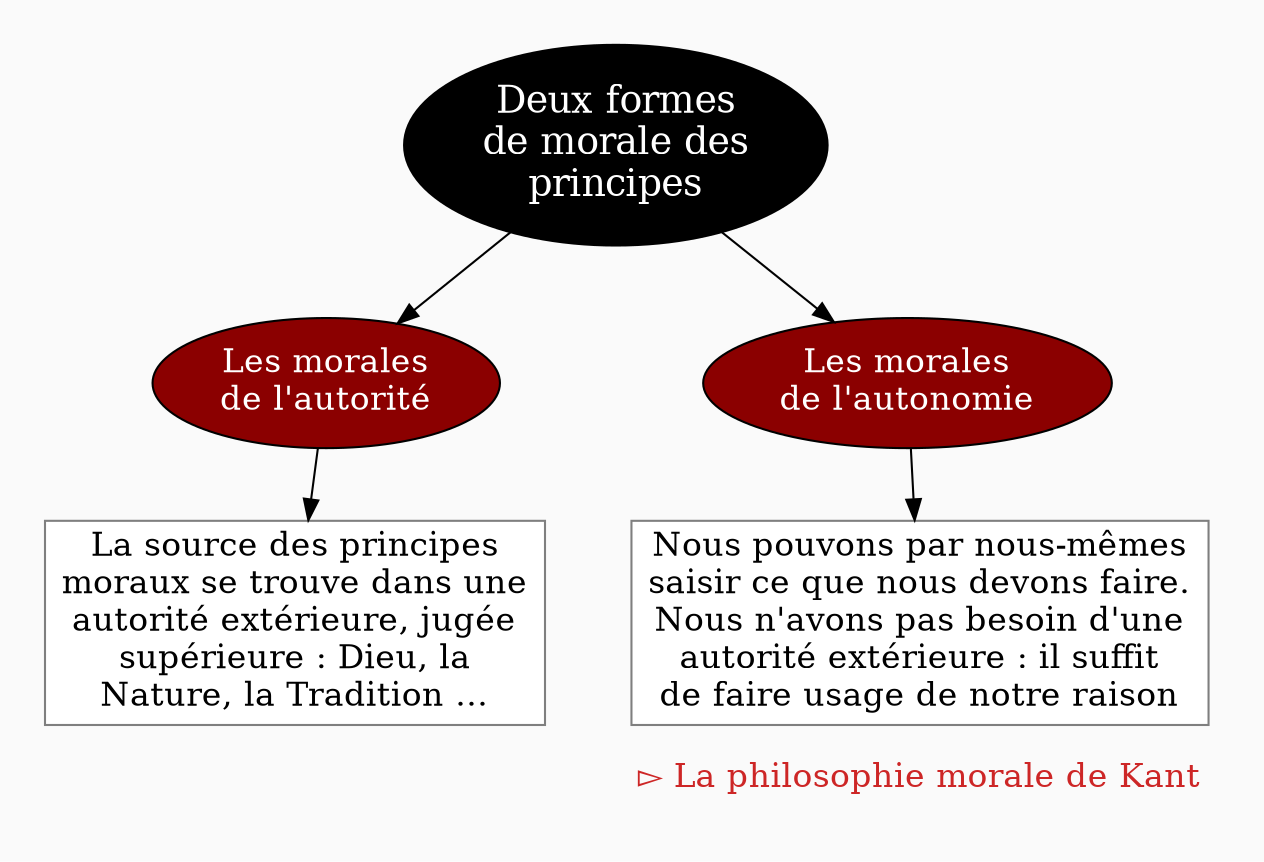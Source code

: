 digraph G {
//rankdir=LR
splines=true
//splines=curved
bgcolor=grey98
pad=0.3
style=filled
edge[minlen=4]
ranksep=0.1
nodesep=0.2 // valeur à changer ?

// NIVEAU 1
node[style=filled; fillcolor=12 ; fontcolor=white ; fontsize=18]
// a1[label=""]
a1[label="Deux formes
de morale des
principes"]



// NIVEAU 2
node[style=filled;fillcolor=red4;fontcolor=white; fontsize=16]
// b1[label=""]
a1->{b1,b2}
b1[label="Les morales
de l'autorité"]
b2[label="Les morales
de l'autonomie"]

{rank=same;b1->b2[style=invis;minlen=7]}

// NIVEAU 3 (sans intermédiaire)
node [shape=box; style=filled;fillcolor=white;fontcolor=black;color=grey50]
// c1[label=""]
b1->c1
b2->c2
c1[label="La source des principes
moraux se trouve dans une
autorité extérieure, jugée
supérieure : Dieu, la
Nature, la Tradition …"]
c2[label="Nous pouvons par nous-mêmes
saisir ce que nous devons faire.
Nous n'avons pas besoin d'une
autorité extérieure : il suffit
de faire usage de notre raison"]

{rank=same;c1->c2[style=invis;minlen=3]}

// INTERMEDIAIRE AVANT NIVEAU 3
node[style=filled;fillcolor=grey78;shape=oval]
// [arrowhead=none]
// bc1[label=""]

// NIVEAU 3 (avec intermédiaire)
node[style="filled";fillcolor=white;shape=box;color=grey50]
// c1[label=""]

// NIVEAU 4
node[style="filled, rounded";fillcolor=white;shape=box;color=grey50]
// d1[label=""]


// ETIQUETTES EN ROUGE
node[shape=plaintext;fontcolor=firebrick3;fillcolor=grey98]
// e1[label=< <B>= Titre</B><BR /><BR />Contenu<BR /> >]
// e1[label=""]
// ->e1[minlen=1;style=invis]

c2->e1[minlen=1;style=invis]
e1[label="▻ La philosophie morale de Kant"]

// Remarques
node[color=blue;shape=box;style=filled;margin=0.07;fontcolor=black;fontsize=13]
edge[color=blue;arrowhead="none";xlabel="";style=dashed]
// r1[label=""]
// {rank=same;->r1}
// {rank=same;r1->[dir=back]}


}

